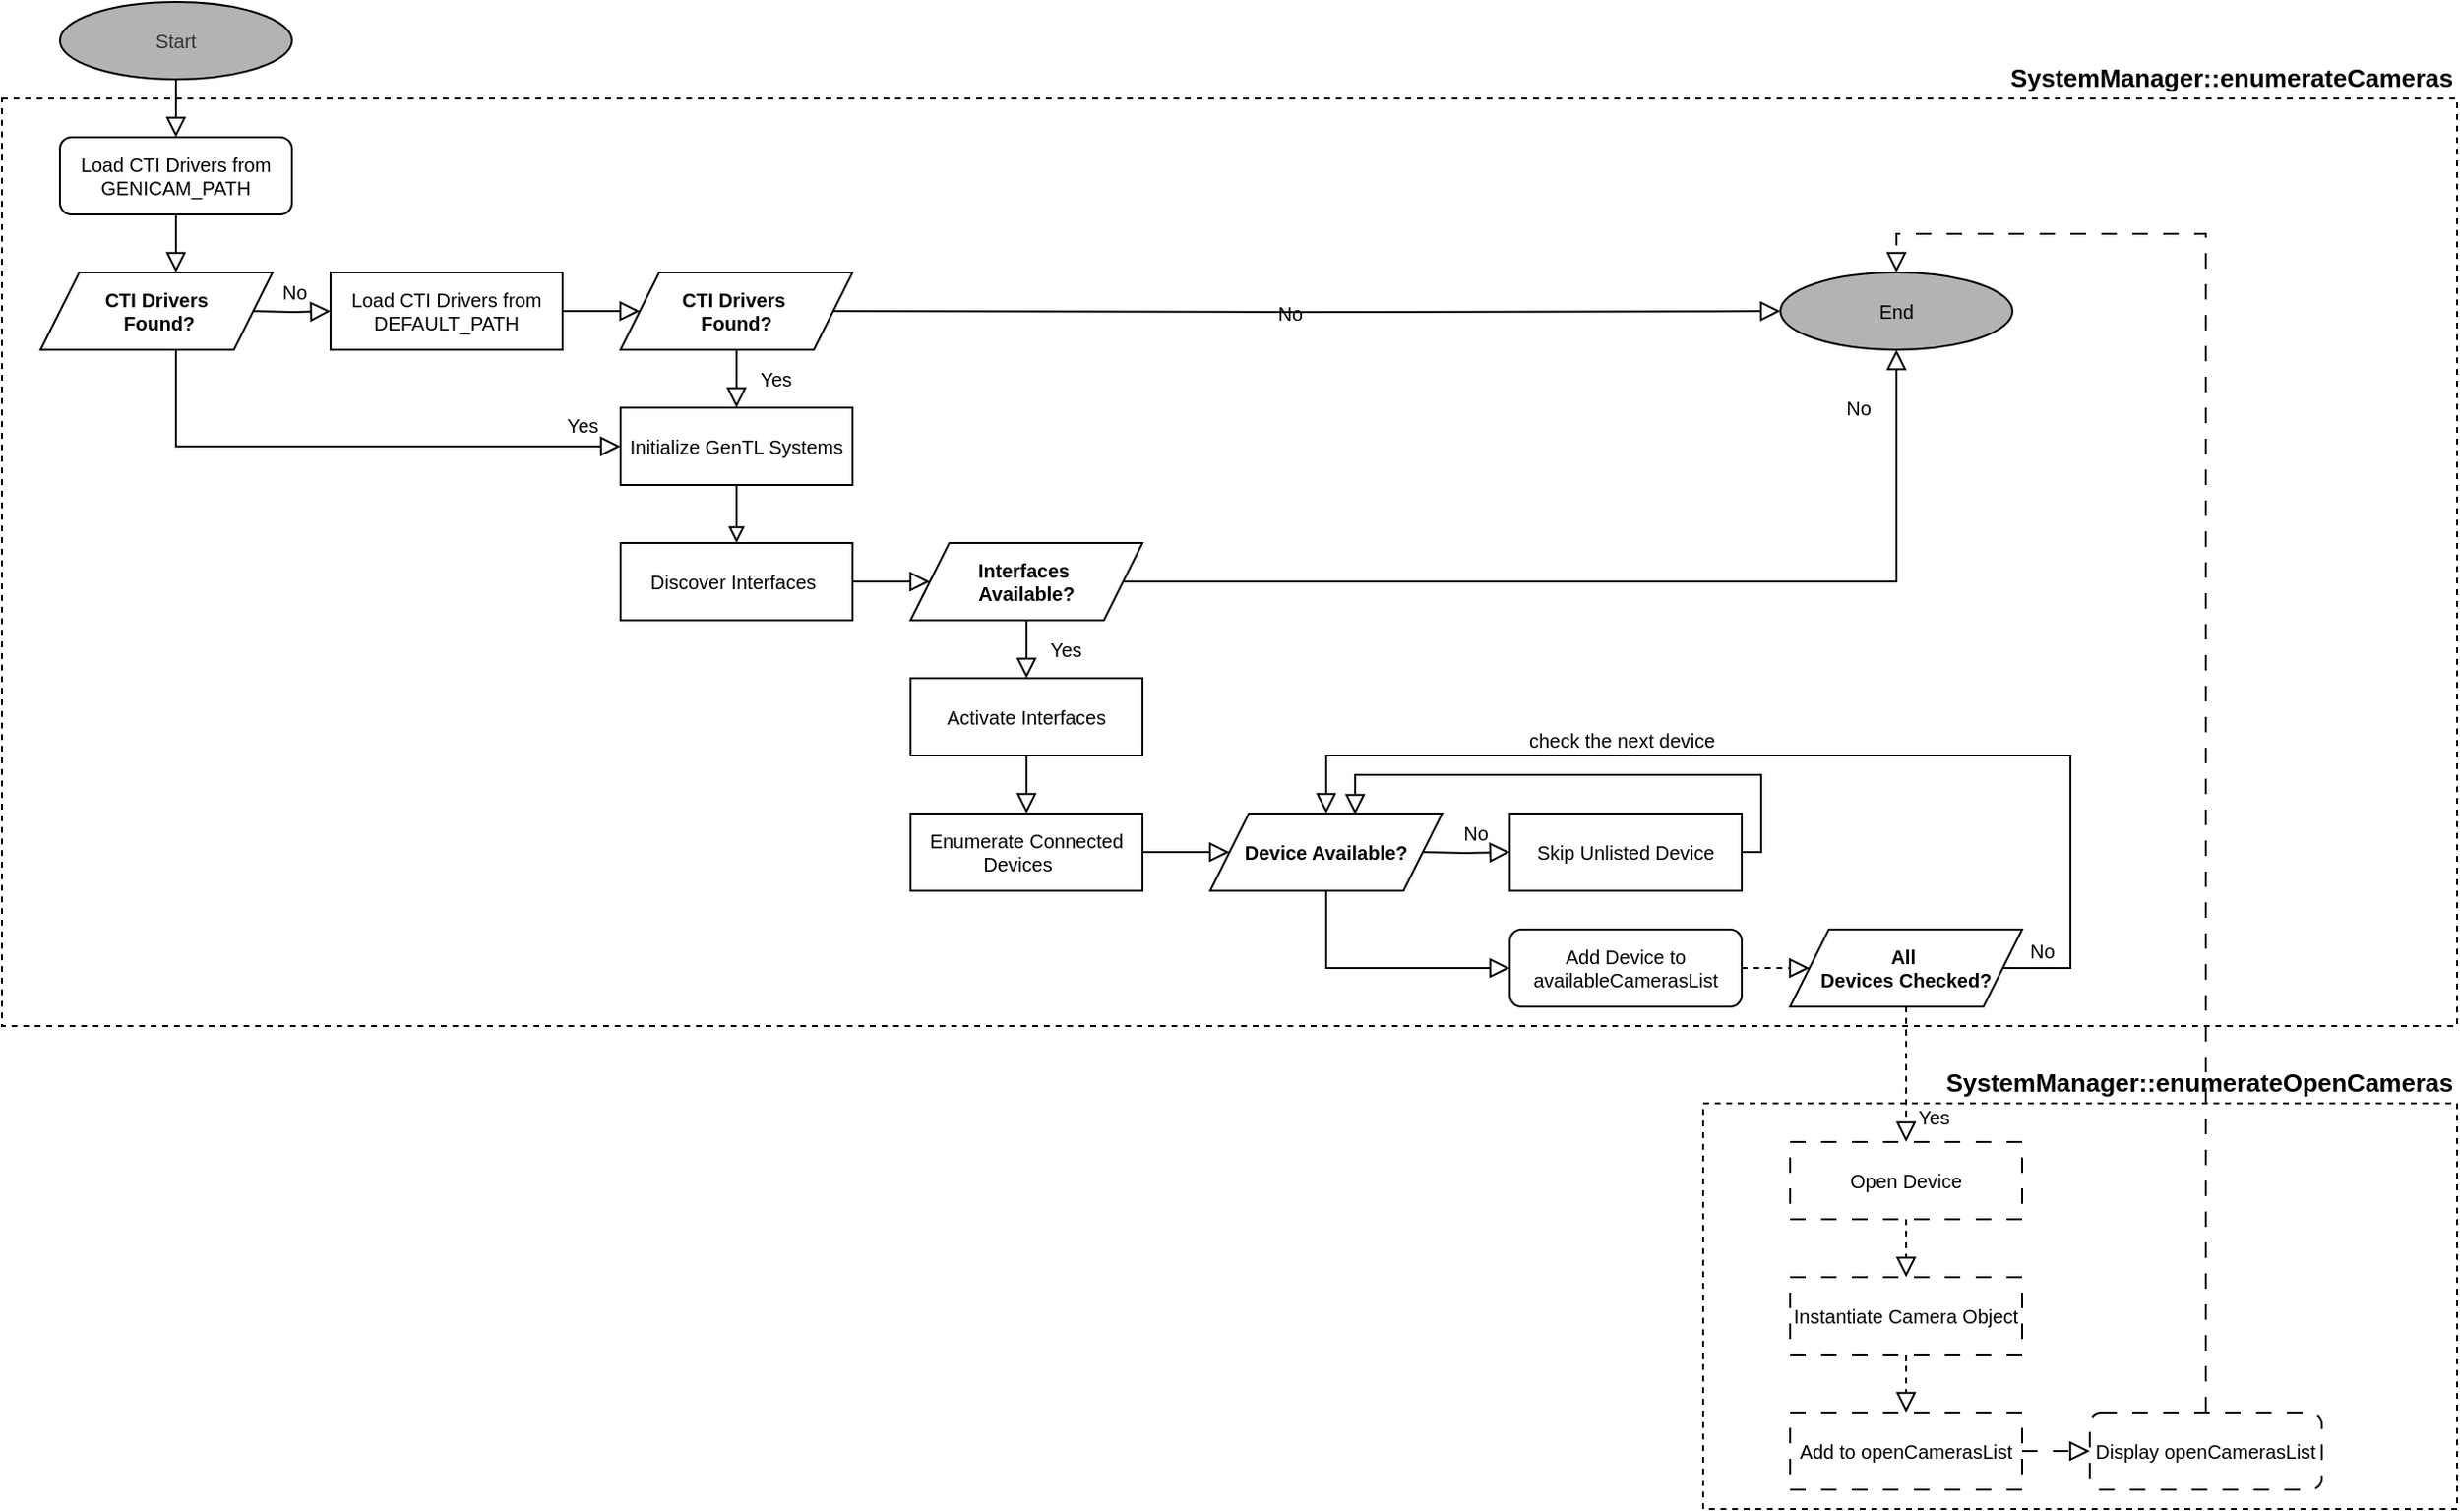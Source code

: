 <mxfile version="26.2.12" pages="3">
  <diagram id="C5RBs43oDa-KdzZeNtuy" name="enum">
    <mxGraphModel dx="1680" dy="1032" grid="1" gridSize="10" guides="1" tooltips="1" connect="1" arrows="1" fold="1" page="1" pageScale="1" pageWidth="827" pageHeight="1169" math="0" shadow="0">
      <root>
        <mxCell id="WIyWlLk6GJQsqaUBKTNV-0" />
        <mxCell id="WIyWlLk6GJQsqaUBKTNV-1" parent="WIyWlLk6GJQsqaUBKTNV-0" />
        <mxCell id="axEu8G4GEFhDie_bkXok-61" value="&lt;b&gt;&lt;font style=&quot;font-size: 13px;&quot;&gt;SystemManager::enumerateOpenCameras&lt;/font&gt;&lt;/b&gt;" style="rounded=0;whiteSpace=wrap;html=1;fillColor=none;dashed=1;labelPosition=center;verticalLabelPosition=top;align=right;verticalAlign=bottom;" vertex="1" parent="WIyWlLk6GJQsqaUBKTNV-1">
          <mxGeometry x="1010" y="580" width="390" height="210" as="geometry" />
        </mxCell>
        <mxCell id="axEu8G4GEFhDie_bkXok-60" value="&lt;b&gt;&lt;font style=&quot;font-size: 13px;&quot;&gt;SystemManager::enumerateCameras&lt;/font&gt;&lt;/b&gt;" style="rounded=0;whiteSpace=wrap;html=1;fillColor=none;dashed=1;align=right;labelPosition=center;verticalLabelPosition=top;verticalAlign=bottom;textDirection=ltr;" vertex="1" parent="WIyWlLk6GJQsqaUBKTNV-1">
          <mxGeometry x="130" y="60" width="1270" height="480" as="geometry" />
        </mxCell>
        <mxCell id="WIyWlLk6GJQsqaUBKTNV-2" value="" style="rounded=0;html=1;jettySize=auto;orthogonalLoop=1;fontSize=10;endArrow=block;endFill=0;endSize=8;strokeWidth=1;shadow=0;labelBackgroundColor=none;edgeStyle=orthogonalEdgeStyle;fontFamily=Helvetica;align=center;verticalAlign=middle;" parent="WIyWlLk6GJQsqaUBKTNV-1" source="WIyWlLk6GJQsqaUBKTNV-3" edge="1">
          <mxGeometry relative="1" as="geometry">
            <mxPoint x="220" y="150" as="targetPoint" />
          </mxGeometry>
        </mxCell>
        <mxCell id="WIyWlLk6GJQsqaUBKTNV-3" value="Load CTI Drivers from GENICAM_PATH" style="rounded=1;whiteSpace=wrap;html=1;fontSize=10;glass=0;strokeWidth=1;shadow=0;fontFamily=Helvetica;align=center;verticalAlign=middle;" parent="WIyWlLk6GJQsqaUBKTNV-1" vertex="1">
          <mxGeometry x="160" y="80" width="120" height="40" as="geometry" />
        </mxCell>
        <mxCell id="WIyWlLk6GJQsqaUBKTNV-4" value="" style="rounded=0;html=1;jettySize=auto;orthogonalLoop=1;fontSize=10;endArrow=block;endFill=0;endSize=8;strokeWidth=1;shadow=0;labelBackgroundColor=none;edgeStyle=orthogonalEdgeStyle;entryX=0;entryY=0.5;entryDx=0;entryDy=0;fontFamily=Helvetica;exitX=0.5;exitY=1;exitDx=0;exitDy=0;align=center;verticalAlign=middle;" parent="WIyWlLk6GJQsqaUBKTNV-1" source="axEu8G4GEFhDie_bkXok-24" target="vhEBLpPC3kUjtr3fbvUP-2" edge="1">
          <mxGeometry y="20" relative="1" as="geometry">
            <mxPoint as="offset" />
            <mxPoint x="210" y="250" as="targetPoint" />
            <Array as="points">
              <mxPoint x="220" y="190" />
              <mxPoint x="220" y="240" />
            </Array>
            <mxPoint x="210" y="210" as="sourcePoint" />
          </mxGeometry>
        </mxCell>
        <mxCell id="WIyWlLk6GJQsqaUBKTNV-5" value="No" style="edgeStyle=orthogonalEdgeStyle;rounded=0;html=1;jettySize=auto;orthogonalLoop=1;fontSize=10;endArrow=block;endFill=0;endSize=8;strokeWidth=1;shadow=0;labelBackgroundColor=none;fontFamily=Helvetica;align=center;verticalAlign=middle;" parent="WIyWlLk6GJQsqaUBKTNV-1" target="WIyWlLk6GJQsqaUBKTNV-7" edge="1">
          <mxGeometry y="10" relative="1" as="geometry">
            <mxPoint as="offset" />
            <mxPoint x="260" y="170" as="sourcePoint" />
          </mxGeometry>
        </mxCell>
        <mxCell id="vhEBLpPC3kUjtr3fbvUP-1" value="" style="edgeStyle=orthogonalEdgeStyle;rounded=0;orthogonalLoop=1;jettySize=auto;html=1;endArrow=block;endFill=0;fontFamily=Helvetica;endSize=8;startSize=8;align=center;verticalAlign=middle;fontSize=10;" parent="WIyWlLk6GJQsqaUBKTNV-1" source="WIyWlLk6GJQsqaUBKTNV-7" edge="1">
          <mxGeometry relative="1" as="geometry">
            <mxPoint x="460" y="170" as="targetPoint" />
          </mxGeometry>
        </mxCell>
        <mxCell id="WIyWlLk6GJQsqaUBKTNV-7" value="Load CTI Drivers from DEFAULT_PATH" style="rounded=0;whiteSpace=wrap;html=1;fontSize=10;glass=0;strokeWidth=1;shadow=0;fontFamily=Helvetica;align=center;verticalAlign=middle;" parent="WIyWlLk6GJQsqaUBKTNV-1" vertex="1">
          <mxGeometry x="300" y="150" width="120" height="40" as="geometry" />
        </mxCell>
        <mxCell id="vhEBLpPC3kUjtr3fbvUP-7" value="" style="edgeStyle=orthogonalEdgeStyle;rounded=0;orthogonalLoop=1;jettySize=auto;html=1;entryX=0.5;entryY=0;entryDx=0;entryDy=0;endArrow=block;endFill=0;fontFamily=Helvetica;align=center;verticalAlign=middle;fontSize=10;" parent="WIyWlLk6GJQsqaUBKTNV-1" source="vhEBLpPC3kUjtr3fbvUP-2" edge="1">
          <mxGeometry relative="1" as="geometry">
            <mxPoint x="510" y="290" as="targetPoint" />
          </mxGeometry>
        </mxCell>
        <mxCell id="vhEBLpPC3kUjtr3fbvUP-2" value="Initialize GenTL Systems" style="rounded=0;whiteSpace=wrap;html=1;fontSize=10;glass=0;strokeWidth=1;shadow=0;fontFamily=Helvetica;align=center;verticalAlign=middle;" parent="WIyWlLk6GJQsqaUBKTNV-1" vertex="1">
          <mxGeometry x="450" y="220" width="120" height="40" as="geometry" />
        </mxCell>
        <mxCell id="vhEBLpPC3kUjtr3fbvUP-3" value="Yes" style="rounded=0;html=1;jettySize=auto;orthogonalLoop=1;fontSize=10;endArrow=block;endFill=0;endSize=8;strokeWidth=1;shadow=0;labelBackgroundColor=none;edgeStyle=orthogonalEdgeStyle;entryX=0.5;entryY=0;entryDx=0;entryDy=0;exitX=0.5;exitY=1;exitDx=0;exitDy=0;fontFamily=Helvetica;align=center;verticalAlign=middle;" parent="WIyWlLk6GJQsqaUBKTNV-1" target="vhEBLpPC3kUjtr3fbvUP-2" edge="1">
          <mxGeometry x="-0.009" y="20" relative="1" as="geometry">
            <mxPoint as="offset" />
            <mxPoint x="510" y="190" as="sourcePoint" />
            <mxPoint x="430" y="240" as="targetPoint" />
          </mxGeometry>
        </mxCell>
        <mxCell id="vhEBLpPC3kUjtr3fbvUP-5" value="&lt;font&gt;Yes&lt;/font&gt;" style="text;html=1;align=center;verticalAlign=middle;resizable=0;points=[];autosize=1;strokeColor=none;fillColor=none;fontFamily=Helvetica;fontSize=10;" parent="WIyWlLk6GJQsqaUBKTNV-1" vertex="1">
          <mxGeometry x="410" y="214" width="40" height="30" as="geometry" />
        </mxCell>
        <mxCell id="vhEBLpPC3kUjtr3fbvUP-32" style="edgeStyle=orthogonalEdgeStyle;rounded=0;orthogonalLoop=1;jettySize=auto;html=1;endArrow=block;endFill=0;fontFamily=Helvetica;endSize=8;startSize=8;align=center;verticalAlign=middle;fontSize=10;" parent="WIyWlLk6GJQsqaUBKTNV-1" source="vhEBLpPC3kUjtr3fbvUP-10" target="vhEBLpPC3kUjtr3fbvUP-21" edge="1">
          <mxGeometry relative="1" as="geometry" />
        </mxCell>
        <mxCell id="vhEBLpPC3kUjtr3fbvUP-10" value="Activate Interfaces" style="rounded=0;whiteSpace=wrap;html=1;fontSize=10;glass=0;strokeWidth=1;shadow=0;fontFamily=Helvetica;align=center;verticalAlign=middle;" parent="WIyWlLk6GJQsqaUBKTNV-1" vertex="1">
          <mxGeometry x="600" y="360" width="120" height="40" as="geometry" />
        </mxCell>
        <mxCell id="vhEBLpPC3kUjtr3fbvUP-13" value="" style="edgeStyle=orthogonalEdgeStyle;rounded=0;orthogonalLoop=1;jettySize=auto;html=1;endArrow=block;endFill=0;fontFamily=Helvetica;endSize=8;startSize=8;align=center;verticalAlign=middle;fontSize=10;" parent="WIyWlLk6GJQsqaUBKTNV-1" source="vhEBLpPC3kUjtr3fbvUP-11" edge="1">
          <mxGeometry relative="1" as="geometry">
            <mxPoint x="610" y="310" as="targetPoint" />
          </mxGeometry>
        </mxCell>
        <mxCell id="vhEBLpPC3kUjtr3fbvUP-11" value="Discover Interfaces&lt;span style=&quot;white-space:pre&quot;&gt;&#x9;&lt;/span&gt;" style="rounded=0;whiteSpace=wrap;html=1;fontSize=10;glass=0;strokeWidth=1;shadow=0;fontFamily=Helvetica;align=center;verticalAlign=middle;" parent="WIyWlLk6GJQsqaUBKTNV-1" vertex="1">
          <mxGeometry x="450" y="290" width="120" height="40" as="geometry" />
        </mxCell>
        <mxCell id="vhEBLpPC3kUjtr3fbvUP-15" value="Yes" style="rounded=0;html=1;jettySize=auto;orthogonalLoop=1;fontSize=10;endArrow=block;endFill=0;endSize=8;strokeWidth=1;shadow=0;labelBackgroundColor=none;edgeStyle=orthogonalEdgeStyle;entryX=0.5;entryY=0;entryDx=0;entryDy=0;fontFamily=Helvetica;align=center;verticalAlign=middle;" parent="WIyWlLk6GJQsqaUBKTNV-1" target="vhEBLpPC3kUjtr3fbvUP-10" edge="1">
          <mxGeometry x="-0.009" y="20" relative="1" as="geometry">
            <mxPoint as="offset" />
            <mxPoint x="660" y="330" as="sourcePoint" />
            <mxPoint x="500" y="210" as="targetPoint" />
          </mxGeometry>
        </mxCell>
        <mxCell id="vhEBLpPC3kUjtr3fbvUP-18" value="No" style="edgeStyle=orthogonalEdgeStyle;rounded=0;html=1;jettySize=auto;orthogonalLoop=1;fontSize=10;endArrow=block;endFill=0;endSize=8;strokeWidth=1;shadow=0;labelBackgroundColor=none;exitX=1;exitY=0.5;exitDx=0;exitDy=0;entryX=0;entryY=0.5;entryDx=0;entryDy=0;fontFamily=Helvetica;align=center;verticalAlign=middle;" parent="WIyWlLk6GJQsqaUBKTNV-1" target="axEu8G4GEFhDie_bkXok-12" edge="1">
          <mxGeometry y="10" relative="1" as="geometry">
            <mxPoint as="offset" />
            <mxPoint x="560" y="170" as="sourcePoint" />
            <mxPoint x="600" y="170" as="targetPoint" />
          </mxGeometry>
        </mxCell>
        <mxCell id="vhEBLpPC3kUjtr3fbvUP-19" value="No" style="edgeStyle=orthogonalEdgeStyle;rounded=0;html=1;jettySize=auto;orthogonalLoop=1;fontSize=10;endArrow=block;endFill=0;endSize=8;strokeWidth=1;shadow=0;labelBackgroundColor=none;exitX=1;exitY=0.5;exitDx=0;exitDy=0;fontFamily=Helvetica;align=center;verticalAlign=middle;entryX=0.5;entryY=1;entryDx=0;entryDy=0;" parent="WIyWlLk6GJQsqaUBKTNV-1" target="axEu8G4GEFhDie_bkXok-12" edge="1" source="axEu8G4GEFhDie_bkXok-22">
          <mxGeometry x="0.886" y="20" relative="1" as="geometry">
            <mxPoint as="offset" />
            <mxPoint x="660" y="290" as="sourcePoint" />
            <mxPoint x="660" y="190" as="targetPoint" />
          </mxGeometry>
        </mxCell>
        <mxCell id="vhEBLpPC3kUjtr3fbvUP-29" value="" style="edgeStyle=orthogonalEdgeStyle;rounded=0;orthogonalLoop=1;jettySize=auto;html=1;endArrow=block;endFill=0;fontFamily=Helvetica;endSize=8;startSize=8;align=center;verticalAlign=middle;fontSize=10;" parent="WIyWlLk6GJQsqaUBKTNV-1" source="vhEBLpPC3kUjtr3fbvUP-21" edge="1">
          <mxGeometry relative="1" as="geometry">
            <mxPoint x="765" y="450" as="targetPoint" />
          </mxGeometry>
        </mxCell>
        <mxCell id="vhEBLpPC3kUjtr3fbvUP-21" value="Enumerate Connected Devices&lt;span style=&quot;white-space:pre&quot;&gt;&#x9;&lt;/span&gt;" style="rounded=0;whiteSpace=wrap;html=1;fontSize=10;glass=0;strokeWidth=1;shadow=0;fontFamily=Helvetica;align=center;verticalAlign=middle;" parent="WIyWlLk6GJQsqaUBKTNV-1" vertex="1">
          <mxGeometry x="600" y="430" width="120" height="40" as="geometry" />
        </mxCell>
        <mxCell id="vhEBLpPC3kUjtr3fbvUP-27" value="" style="edgeStyle=orthogonalEdgeStyle;rounded=0;orthogonalLoop=1;jettySize=auto;html=1;endArrow=block;endFill=0;fontFamily=Helvetica;endSize=8;startSize=8;align=center;verticalAlign=middle;fontSize=10;entryX=0;entryY=0.5;entryDx=0;entryDy=0;" parent="WIyWlLk6GJQsqaUBKTNV-1" edge="1" target="vhEBLpPC3kUjtr3fbvUP-28">
          <mxGeometry relative="1" as="geometry">
            <mxPoint x="920" y="450" as="targetPoint" />
            <mxPoint x="864.962" y="450.03" as="sourcePoint" />
          </mxGeometry>
        </mxCell>
        <mxCell id="axEu8G4GEFhDie_bkXok-1" value="No" style="edgeLabel;html=1;align=center;verticalAlign=middle;resizable=0;points=[];fontSize=10;fontFamily=Helvetica;" vertex="1" connectable="0" parent="vhEBLpPC3kUjtr3fbvUP-27">
          <mxGeometry x="0.206" relative="1" as="geometry">
            <mxPoint y="-10" as="offset" />
          </mxGeometry>
        </mxCell>
        <mxCell id="vhEBLpPC3kUjtr3fbvUP-23" value="" style="rounded=0;html=1;jettySize=auto;orthogonalLoop=1;fontSize=10;endArrow=block;endFill=0;endSize=8;strokeWidth=1;shadow=0;labelBackgroundColor=none;edgeStyle=orthogonalEdgeStyle;exitX=0.5;exitY=1;exitDx=0;exitDy=0;fontFamily=Helvetica;align=center;verticalAlign=middle;entryX=0;entryY=0.5;entryDx=0;entryDy=0;" parent="WIyWlLk6GJQsqaUBKTNV-1" source="axEu8G4GEFhDie_bkXok-19" edge="1" target="vhEBLpPC3kUjtr3fbvUP-25">
          <mxGeometry x="-0.009" y="20" relative="1" as="geometry">
            <mxPoint as="offset" />
            <mxPoint x="815" y="490" as="sourcePoint" />
            <mxPoint x="965" y="520" as="targetPoint" />
          </mxGeometry>
        </mxCell>
        <mxCell id="axEu8G4GEFhDie_bkXok-26" style="edgeStyle=none;curved=1;rounded=0;orthogonalLoop=1;jettySize=auto;html=1;entryX=0.5;entryY=0;entryDx=0;entryDy=0;fontSize=10;startSize=8;endSize=8;endArrow=block;endFill=0;dashed=1;align=center;verticalAlign=middle;" edge="1" parent="WIyWlLk6GJQsqaUBKTNV-1" source="axEu8G4GEFhDie_bkXok-49" target="axEu8G4GEFhDie_bkXok-0">
          <mxGeometry relative="1" as="geometry" />
        </mxCell>
        <mxCell id="vhEBLpPC3kUjtr3fbvUP-25" value="Add Device to availableCamerasList" style="rounded=1;whiteSpace=wrap;html=1;fontSize=10;glass=0;strokeWidth=1;shadow=0;fontFamily=Helvetica;align=center;verticalAlign=middle;" parent="WIyWlLk6GJQsqaUBKTNV-1" vertex="1">
          <mxGeometry x="910" y="490" width="120" height="40" as="geometry" />
        </mxCell>
        <mxCell id="axEu8G4GEFhDie_bkXok-48" style="edgeStyle=orthogonalEdgeStyle;rounded=0;orthogonalLoop=1;jettySize=auto;html=1;entryX=0.621;entryY=0.013;entryDx=0;entryDy=0;fontSize=12;startSize=8;endSize=8;exitX=1;exitY=0.5;exitDx=0;exitDy=0;entryPerimeter=0;endArrow=block;endFill=0;" edge="1" parent="WIyWlLk6GJQsqaUBKTNV-1" source="vhEBLpPC3kUjtr3fbvUP-28" target="axEu8G4GEFhDie_bkXok-19">
          <mxGeometry relative="1" as="geometry">
            <Array as="points">
              <mxPoint x="1040" y="450" />
              <mxPoint x="1040" y="410" />
              <mxPoint x="830" y="410" />
              <mxPoint x="830" y="431" />
            </Array>
          </mxGeometry>
        </mxCell>
        <mxCell id="vhEBLpPC3kUjtr3fbvUP-28" value="Skip Unlisted Device" style="rounded=0;whiteSpace=wrap;html=1;fontSize=10;glass=0;strokeWidth=1;shadow=0;fontFamily=Helvetica;align=center;verticalAlign=middle;" parent="WIyWlLk6GJQsqaUBKTNV-1" vertex="1">
          <mxGeometry x="910" y="430" width="120" height="40" as="geometry" />
        </mxCell>
        <mxCell id="axEu8G4GEFhDie_bkXok-0" value="Open Device" style="rounded=0;whiteSpace=wrap;html=1;fontSize=10;glass=0;strokeWidth=1;shadow=0;fontFamily=Helvetica;dashed=1;dashPattern=8 8;align=center;verticalAlign=middle;" vertex="1" parent="WIyWlLk6GJQsqaUBKTNV-1">
          <mxGeometry x="1055" y="600" width="120" height="40" as="geometry" />
        </mxCell>
        <mxCell id="axEu8G4GEFhDie_bkXok-11" value="" style="edgeStyle=none;curved=1;rounded=0;orthogonalLoop=1;jettySize=auto;html=1;fontSize=10;startSize=8;endSize=8;entryX=0.5;entryY=0;entryDx=0;entryDy=0;endArrow=block;endFill=0;align=center;verticalAlign=middle;" edge="1" parent="WIyWlLk6GJQsqaUBKTNV-1" source="axEu8G4GEFhDie_bkXok-10" target="WIyWlLk6GJQsqaUBKTNV-3">
          <mxGeometry relative="1" as="geometry" />
        </mxCell>
        <mxCell id="axEu8G4GEFhDie_bkXok-10" value="Start" style="ellipse;whiteSpace=wrap;html=1;fillColor=#B3B3B3;fontColor=#333333;strokeColor=default;align=center;verticalAlign=middle;fontSize=10;" vertex="1" parent="WIyWlLk6GJQsqaUBKTNV-1">
          <mxGeometry x="160" y="10" width="120" height="40" as="geometry" />
        </mxCell>
        <mxCell id="axEu8G4GEFhDie_bkXok-12" value="End" style="ellipse;whiteSpace=wrap;html=1;fillColor=#B3B3B3;align=center;verticalAlign=middle;fontSize=10;" vertex="1" parent="WIyWlLk6GJQsqaUBKTNV-1">
          <mxGeometry x="1050" y="150" width="120" height="40" as="geometry" />
        </mxCell>
        <mxCell id="axEu8G4GEFhDie_bkXok-19" value="&lt;font&gt;Device Available?&lt;/font&gt;" style="shape=parallelogram;perimeter=parallelogramPerimeter;whiteSpace=wrap;html=1;fixedSize=1;align=center;verticalAlign=middle;fontSize=10;fontStyle=1" vertex="1" parent="WIyWlLk6GJQsqaUBKTNV-1">
          <mxGeometry x="755" y="430" width="120" height="40" as="geometry" />
        </mxCell>
        <mxCell id="axEu8G4GEFhDie_bkXok-22" value="Interfaces&amp;nbsp;&lt;div&gt;Available?&lt;/div&gt;" style="shape=parallelogram;perimeter=parallelogramPerimeter;whiteSpace=wrap;html=1;fixedSize=1;align=center;verticalAlign=middle;fontSize=10;fontStyle=1" vertex="1" parent="WIyWlLk6GJQsqaUBKTNV-1">
          <mxGeometry x="600" y="290" width="120" height="40" as="geometry" />
        </mxCell>
        <mxCell id="axEu8G4GEFhDie_bkXok-23" value="CTI Drivers&amp;nbsp;&lt;div&gt;Found?&lt;/div&gt;" style="shape=parallelogram;perimeter=parallelogramPerimeter;whiteSpace=wrap;html=1;fixedSize=1;align=center;verticalAlign=middle;fontSize=10;fontStyle=1" vertex="1" parent="WIyWlLk6GJQsqaUBKTNV-1">
          <mxGeometry x="450" y="150" width="120" height="40" as="geometry" />
        </mxCell>
        <mxCell id="axEu8G4GEFhDie_bkXok-24" value="CTI Drivers&lt;div&gt;&amp;nbsp;Found?&lt;/div&gt;" style="shape=parallelogram;perimeter=parallelogramPerimeter;whiteSpace=wrap;html=1;fixedSize=1;align=center;verticalAlign=middle;fontSize=10;fontStyle=1" vertex="1" parent="WIyWlLk6GJQsqaUBKTNV-1">
          <mxGeometry x="150" y="150" width="120" height="40" as="geometry" />
        </mxCell>
        <mxCell id="axEu8G4GEFhDie_bkXok-29" style="edgeStyle=none;curved=1;rounded=0;orthogonalLoop=1;jettySize=auto;html=1;entryX=0.5;entryY=0;entryDx=0;entryDy=0;fontSize=10;startSize=8;endSize=8;endArrow=block;endFill=0;dashed=1;align=center;verticalAlign=middle;" edge="1" parent="WIyWlLk6GJQsqaUBKTNV-1" target="axEu8G4GEFhDie_bkXok-30">
          <mxGeometry relative="1" as="geometry">
            <mxPoint x="1115" y="640" as="sourcePoint" />
          </mxGeometry>
        </mxCell>
        <mxCell id="axEu8G4GEFhDie_bkXok-30" value="Instantiate Camera Object" style="rounded=0;whiteSpace=wrap;html=1;fontSize=10;glass=0;strokeWidth=1;shadow=0;fontFamily=Helvetica;dashed=1;dashPattern=8 8;align=center;verticalAlign=middle;" vertex="1" parent="WIyWlLk6GJQsqaUBKTNV-1">
          <mxGeometry x="1055" y="670" width="120" height="40" as="geometry" />
        </mxCell>
        <mxCell id="axEu8G4GEFhDie_bkXok-31" style="edgeStyle=none;curved=1;rounded=0;orthogonalLoop=1;jettySize=auto;html=1;entryX=0.5;entryY=0;entryDx=0;entryDy=0;fontSize=10;startSize=8;endSize=8;endArrow=block;endFill=0;dashed=1;align=center;verticalAlign=middle;" edge="1" parent="WIyWlLk6GJQsqaUBKTNV-1" target="axEu8G4GEFhDie_bkXok-32">
          <mxGeometry relative="1" as="geometry">
            <mxPoint x="1115" y="710" as="sourcePoint" />
          </mxGeometry>
        </mxCell>
        <mxCell id="axEu8G4GEFhDie_bkXok-38" style="edgeStyle=none;curved=1;rounded=0;orthogonalLoop=1;jettySize=auto;html=1;fontSize=10;startSize=8;endSize=8;dashed=1;dashPattern=8 8;endArrow=block;endFill=0;" edge="1" parent="WIyWlLk6GJQsqaUBKTNV-1" source="axEu8G4GEFhDie_bkXok-32" target="axEu8G4GEFhDie_bkXok-37">
          <mxGeometry relative="1" as="geometry" />
        </mxCell>
        <mxCell id="axEu8G4GEFhDie_bkXok-32" value="Add to openCamerasList" style="rounded=0;whiteSpace=wrap;html=1;fontSize=10;glass=0;strokeWidth=1;shadow=0;fontFamily=Helvetica;dashed=1;dashPattern=8 8;align=center;verticalAlign=middle;" vertex="1" parent="WIyWlLk6GJQsqaUBKTNV-1">
          <mxGeometry x="1055" y="740" width="120" height="40" as="geometry" />
        </mxCell>
        <mxCell id="axEu8G4GEFhDie_bkXok-39" style="edgeStyle=orthogonalEdgeStyle;rounded=0;orthogonalLoop=1;jettySize=auto;html=1;entryX=0.5;entryY=0;entryDx=0;entryDy=0;fontSize=10;startSize=8;endSize=8;dashed=1;dashPattern=8 8;exitX=0.5;exitY=0;exitDx=0;exitDy=0;endArrow=block;endFill=0;" edge="1" parent="WIyWlLk6GJQsqaUBKTNV-1" source="axEu8G4GEFhDie_bkXok-37" target="axEu8G4GEFhDie_bkXok-12">
          <mxGeometry relative="1" as="geometry">
            <mxPoint x="1070.0" y="735" as="targetPoint" />
            <Array as="points">
              <mxPoint x="1270" y="130" />
              <mxPoint x="1110" y="130" />
            </Array>
          </mxGeometry>
        </mxCell>
        <mxCell id="axEu8G4GEFhDie_bkXok-37" value="Display openCamerasList" style="rounded=1;whiteSpace=wrap;html=1;fontSize=10;glass=0;strokeWidth=1;shadow=0;fontFamily=Helvetica;align=center;verticalAlign=middle;dashed=1;dashPattern=8 8;" vertex="1" parent="WIyWlLk6GJQsqaUBKTNV-1">
          <mxGeometry x="1210" y="740" width="120" height="40" as="geometry" />
        </mxCell>
        <mxCell id="axEu8G4GEFhDie_bkXok-46" value="check the next device" style="text;whiteSpace=wrap;html=1;fontFamily=Helvetica;fontSize=10;" vertex="1" parent="WIyWlLk6GJQsqaUBKTNV-1">
          <mxGeometry x="917.5" y="380" width="105" height="20" as="geometry" />
        </mxCell>
        <mxCell id="axEu8G4GEFhDie_bkXok-50" value="" style="edgeStyle=none;curved=1;rounded=0;orthogonalLoop=1;jettySize=auto;html=1;entryX=0;entryY=0.5;entryDx=0;entryDy=0;fontSize=10;startSize=8;endSize=8;endArrow=block;endFill=0;dashed=1;align=center;verticalAlign=middle;" edge="1" parent="WIyWlLk6GJQsqaUBKTNV-1" source="vhEBLpPC3kUjtr3fbvUP-25" target="axEu8G4GEFhDie_bkXok-49">
          <mxGeometry relative="1" as="geometry">
            <mxPoint x="965" y="560" as="sourcePoint" />
            <mxPoint x="965" y="645" as="targetPoint" />
          </mxGeometry>
        </mxCell>
        <mxCell id="axEu8G4GEFhDie_bkXok-54" style="edgeStyle=orthogonalEdgeStyle;rounded=0;orthogonalLoop=1;jettySize=auto;html=1;fontSize=12;startSize=8;endSize=8;exitX=1;exitY=0.5;exitDx=0;exitDy=0;endArrow=block;endFill=0;" edge="1" parent="WIyWlLk6GJQsqaUBKTNV-1" source="axEu8G4GEFhDie_bkXok-49" target="axEu8G4GEFhDie_bkXok-19">
          <mxGeometry relative="1" as="geometry">
            <mxPoint x="810" y="400" as="targetPoint" />
            <Array as="points">
              <mxPoint x="1200" y="510" />
              <mxPoint x="1200" y="400" />
              <mxPoint x="815" y="400" />
            </Array>
          </mxGeometry>
        </mxCell>
        <mxCell id="axEu8G4GEFhDie_bkXok-49" value="&lt;div&gt;All&amp;nbsp;&lt;/div&gt;&lt;div&gt;Devices Checked?&lt;/div&gt;" style="shape=parallelogram;perimeter=parallelogramPerimeter;whiteSpace=wrap;html=1;fixedSize=1;align=center;verticalAlign=middle;fontSize=10;fontStyle=1" vertex="1" parent="WIyWlLk6GJQsqaUBKTNV-1">
          <mxGeometry x="1055" y="490" width="120" height="40" as="geometry" />
        </mxCell>
        <mxCell id="axEu8G4GEFhDie_bkXok-51" value="&lt;span style=&quot;font-size: 10px;&quot;&gt;Yes&lt;/span&gt;" style="text;html=1;align=center;verticalAlign=middle;resizable=0;points=[];autosize=1;strokeColor=none;fillColor=none;fontSize=16;" vertex="1" parent="WIyWlLk6GJQsqaUBKTNV-1">
          <mxGeometry x="1109" y="570" width="40" height="30" as="geometry" />
        </mxCell>
        <mxCell id="axEu8G4GEFhDie_bkXok-56" value="No" style="edgeLabel;html=1;align=center;verticalAlign=middle;resizable=0;points=[];fontSize=10;fontFamily=Helvetica;" vertex="1" connectable="0" parent="WIyWlLk6GJQsqaUBKTNV-1">
          <mxGeometry x="1184.995" y="501.002" as="geometry" />
        </mxCell>
      </root>
    </mxGraphModel>
  </diagram>
  <diagram id="EXqpWNbiDpRJT4fsSZz9" name="ptp">
    <mxGraphModel dx="1428" dy="877" grid="0" gridSize="10" guides="1" tooltips="1" connect="1" arrows="1" fold="1" page="0" pageScale="1" pageWidth="850" pageHeight="1100" math="0" shadow="0">
      <root>
        <mxCell id="0" />
        <mxCell id="1" parent="0" />
        <mxCell id="bv26DCfJTggJkswew7jJ-1" value="2. Clock Role Negotiation" style="rounded=0;whiteSpace=wrap;html=1;dashed=1;fillColor=none;verticalAlign=bottom;labelPosition=center;verticalLabelPosition=top;align=right;" vertex="1" parent="1">
          <mxGeometry x="1126" y="197" width="469" height="252" as="geometry" />
        </mxCell>
        <mxCell id="bv26DCfJTggJkswew7jJ-2" value="2. Offset Stabilization" style="rounded=0;whiteSpace=wrap;html=1;dashed=1;fillColor=none;verticalAlign=bottom;labelPosition=center;verticalLabelPosition=top;align=right;" vertex="1" parent="1">
          <mxGeometry x="610" y="62" width="492" height="389" as="geometry" />
        </mxCell>
        <mxCell id="eBXfCSAGQBaB-G7FnNcw-60" value="1. Enable PTP" style="rounded=0;whiteSpace=wrap;html=1;dashed=1;fillColor=none;verticalAlign=bottom;labelPosition=center;verticalLabelPosition=top;align=right;" vertex="1" parent="1">
          <mxGeometry x="146" y="60" width="308" height="128" as="geometry" />
        </mxCell>
        <mxCell id="eBXfCSAGQBaB-G7FnNcw-3" value="" style="rounded=0;html=1;jettySize=auto;orthogonalLoop=1;fontSize=10;endArrow=block;endFill=0;endSize=8;strokeWidth=1;shadow=0;labelBackgroundColor=none;edgeStyle=orthogonalEdgeStyle;fontFamily=Helvetica;exitX=0.5;exitY=1;exitDx=0;exitDy=0;align=center;verticalAlign=middle;entryX=0;entryY=0.5;entryDx=0;entryDy=0;" edge="1" parent="1" source="eBXfCSAGQBaB-G7FnNcw-34" target="eBXfCSAGQBaB-G7FnNcw-55">
          <mxGeometry y="20" relative="1" as="geometry">
            <mxPoint as="offset" />
            <mxPoint x="311" y="163" as="targetPoint" />
            <Array as="points">
              <mxPoint x="220" y="161" />
            </Array>
            <mxPoint x="210" y="210" as="sourcePoint" />
          </mxGeometry>
        </mxCell>
        <mxCell id="eBXfCSAGQBaB-G7FnNcw-28" value="" style="edgeStyle=none;curved=1;rounded=0;orthogonalLoop=1;jettySize=auto;html=1;fontSize=10;startSize=8;endSize=8;entryX=0.5;entryY=0;entryDx=0;entryDy=0;endArrow=block;endFill=0;align=center;verticalAlign=middle;" edge="1" parent="1" source="eBXfCSAGQBaB-G7FnNcw-29" target="eBXfCSAGQBaB-G7FnNcw-34">
          <mxGeometry relative="1" as="geometry">
            <mxPoint x="298" y="70" as="targetPoint" />
          </mxGeometry>
        </mxCell>
        <mxCell id="eBXfCSAGQBaB-G7FnNcw-29" value="Start" style="ellipse;whiteSpace=wrap;html=1;fillColor=#B3B3B3;fontColor=#333333;strokeColor=default;align=center;verticalAlign=middle;fontSize=10;" vertex="1" parent="1">
          <mxGeometry x="160" y="10" width="120" height="40" as="geometry" />
        </mxCell>
        <mxCell id="eBXfCSAGQBaB-G7FnNcw-34" value="Deprecated FW?" style="shape=parallelogram;perimeter=parallelogramPerimeter;whiteSpace=wrap;html=1;fixedSize=1;align=center;verticalAlign=middle;fontSize=10;fontStyle=1" vertex="1" parent="1">
          <mxGeometry x="160" y="86" width="120" height="40" as="geometry" />
        </mxCell>
        <mxCell id="eBXfCSAGQBaB-G7FnNcw-58" style="edgeStyle=none;curved=1;rounded=0;orthogonalLoop=1;jettySize=auto;html=1;entryX=0;entryY=0.5;entryDx=0;entryDy=0;fontSize=12;startSize=8;endSize=8;endArrow=block;endFill=0;" edge="1" parent="1" source="eBXfCSAGQBaB-G7FnNcw-50">
          <mxGeometry relative="1" as="geometry">
            <mxPoint x="476" y="107.0" as="targetPoint" />
          </mxGeometry>
        </mxCell>
        <mxCell id="eBXfCSAGQBaB-G7FnNcw-50" value="Enable/ Disable&amp;nbsp; &amp;nbsp;&lt;b&gt;PtpEnable&lt;/b&gt;&amp;nbsp;Node" style="rounded=0;whiteSpace=wrap;html=1;fontSize=10;glass=0;strokeWidth=1;shadow=0;fontFamily=Helvetica;align=center;verticalAlign=middle;" vertex="1" parent="1">
          <mxGeometry x="322" y="87" width="120" height="40" as="geometry" />
        </mxCell>
        <mxCell id="eBXfCSAGQBaB-G7FnNcw-53" value="No" style="edgeStyle=orthogonalEdgeStyle;rounded=0;html=1;jettySize=auto;orthogonalLoop=1;fontSize=10;endArrow=block;endFill=0;endSize=8;strokeWidth=1;shadow=0;labelBackgroundColor=none;fontFamily=Helvetica;align=center;verticalAlign=middle;" edge="1" parent="1">
          <mxGeometry x="0.153" y="8" relative="1" as="geometry">
            <mxPoint as="offset" />
            <mxPoint x="269" y="107" as="sourcePoint" />
            <mxPoint x="309" y="107" as="targetPoint" />
            <Array as="points">
              <mxPoint x="288" y="107" />
              <mxPoint x="288" y="107" />
            </Array>
          </mxGeometry>
        </mxCell>
        <mxCell id="bv26DCfJTggJkswew7jJ-7" style="edgeStyle=none;curved=1;rounded=0;orthogonalLoop=1;jettySize=auto;html=1;entryX=0;entryY=0.5;entryDx=0;entryDy=0;fontSize=12;startSize=8;endSize=8;endArrow=block;endFill=0;" edge="1" parent="1" source="eBXfCSAGQBaB-G7FnNcw-55" target="bv26DCfJTggJkswew7jJ-6">
          <mxGeometry relative="1" as="geometry" />
        </mxCell>
        <mxCell id="eBXfCSAGQBaB-G7FnNcw-55" value="Enable/ Disable&amp;nbsp; &amp;nbsp;&lt;b&gt;GevIEEE1588&lt;/b&gt;&amp;nbsp;Node" style="rounded=0;whiteSpace=wrap;html=1;fontSize=10;glass=0;strokeWidth=1;shadow=0;fontFamily=Helvetica;align=center;verticalAlign=middle;" vertex="1" parent="1">
          <mxGeometry x="322" y="141" width="120" height="40" as="geometry" />
        </mxCell>
        <mxCell id="eBXfCSAGQBaB-G7FnNcw-57" value="&lt;span style=&quot;color: rgb(0, 0, 0); font-family: Helvetica; font-size: 10px; font-style: normal; font-variant-ligatures: normal; font-variant-caps: normal; font-weight: 400; letter-spacing: normal; orphans: 2; text-align: center; text-indent: 0px; text-transform: none; widows: 2; word-spacing: 0px; -webkit-text-stroke-width: 0px; white-space: nowrap; text-decoration-thickness: initial; text-decoration-style: initial; text-decoration-color: initial; float: none; background-color: rgb(255, 255, 255); display: inline !important;&quot;&gt;Yes&lt;/span&gt;" style="text;whiteSpace=wrap;html=1;" vertex="1" parent="1">
          <mxGeometry x="284.996" y="137.003" width="41" height="36" as="geometry" />
        </mxCell>
        <mxCell id="bv26DCfJTggJkswew7jJ-37" style="edgeStyle=none;curved=1;rounded=0;orthogonalLoop=1;jettySize=auto;html=1;fontSize=12;startSize=8;endSize=8;endArrow=block;endFill=0;" edge="1" parent="1" source="bv26DCfJTggJkswew7jJ-3" target="bv26DCfJTggJkswew7jJ-15">
          <mxGeometry relative="1" as="geometry" />
        </mxCell>
        <mxCell id="bv26DCfJTggJkswew7jJ-3" value="Network Configuration" style="rounded=0;whiteSpace=wrap;html=1;fontSize=10;glass=0;strokeWidth=1;shadow=0;fontFamily=Helvetica;align=center;verticalAlign=middle;" vertex="1" parent="1">
          <mxGeometry x="483" y="86" width="120" height="40" as="geometry" />
        </mxCell>
        <mxCell id="bv26DCfJTggJkswew7jJ-6" value="End" style="ellipse;whiteSpace=wrap;html=1;fillColor=#B3B3B3;fontColor=#333333;strokeColor=default;align=center;verticalAlign=middle;fontSize=10;" vertex="1" parent="1">
          <mxGeometry x="488" y="141" width="120" height="40" as="geometry" />
        </mxCell>
        <mxCell id="5gbituFaBea4jkaz3WXh-14" style="edgeStyle=none;curved=1;rounded=0;orthogonalLoop=1;jettySize=auto;html=1;fontSize=12;startSize=8;endSize=8;endArrow=block;endFill=0;" edge="1" parent="1" source="bv26DCfJTggJkswew7jJ-11" target="bv26DCfJTggJkswew7jJ-17">
          <mxGeometry relative="1" as="geometry" />
        </mxCell>
        <mxCell id="5gbituFaBea4jkaz3WXh-16" style="edgeStyle=none;curved=1;rounded=0;orthogonalLoop=1;jettySize=auto;html=1;fontSize=12;startSize=8;endSize=8;endArrow=block;endFill=0;" edge="1" parent="1" source="bv26DCfJTggJkswew7jJ-11" target="5gbituFaBea4jkaz3WXh-13">
          <mxGeometry relative="1" as="geometry" />
        </mxCell>
        <mxCell id="bv26DCfJTggJkswew7jJ-11" value="Timeout?" style="shape=parallelogram;perimeter=parallelogramPerimeter;whiteSpace=wrap;html=1;fixedSize=1;align=center;verticalAlign=middle;fontSize=10;fontStyle=1" vertex="1" parent="1">
          <mxGeometry x="785" y="217" width="120" height="40" as="geometry" />
        </mxCell>
        <mxCell id="bv26DCfJTggJkswew7jJ-36" style="edgeStyle=none;curved=1;rounded=0;orthogonalLoop=1;jettySize=auto;html=1;fontSize=12;startSize=8;endSize=8;endArrow=block;endFill=0;" edge="1" parent="1" source="bv26DCfJTggJkswew7jJ-14">
          <mxGeometry relative="1" as="geometry">
            <mxPoint x="797.205" y="236.649" as="targetPoint" />
          </mxGeometry>
        </mxCell>
        <mxCell id="bv26DCfJTggJkswew7jJ-14" value="Check Cameras status&lt;span style=&quot;color: rgba(0, 0, 0, 0); font-family: monospace; font-size: 0px; text-align: start; text-wrap-mode: nowrap;&quot;&gt;%3CmxGraphModel%3E%3Croot%3E%3CmxCell%20id%3D%220%22%2F%3E%3CmxCell%20id%3D%221%22%20parent%3D%220%22%2F%3E%3CmxCell%20id%3D%222%22%20value%3D%22Network%20Configuration%22%20style%3D%22rounded%3D0%3BwhiteSpace%3Dwrap%3Bhtml%3D1%3BfontSize%3D10%3Bglass%3D0%3BstrokeWidth%3D1%3Bshadow%3D0%3BfontFamily%3DHelvetica%3Balign%3Dcenter%3BverticalAlign%3Dmiddle%3B%22%20vertex%3D%221%22%20parent%3D%221%22%3E%3CmxGeometry%20x%3D%22643%22%20y%3D%2287%22%20width%3D%22120%22%20height%3D%2240%22%20as%3D%22geometry%22%2F%3E%3C%2FmxCell%3E%3C%2Froot%3E%3C%2FmxGraphModel%3E&lt;/span&gt;" style="rounded=0;whiteSpace=wrap;html=1;fontSize=10;glass=0;strokeWidth=1;shadow=0;fontFamily=Helvetica;align=center;verticalAlign=middle;" vertex="1" parent="1">
          <mxGeometry x="645.03" y="217" width="120" height="40" as="geometry" />
        </mxCell>
        <mxCell id="bv26DCfJTggJkswew7jJ-34" style="edgeStyle=none;curved=1;rounded=0;orthogonalLoop=1;jettySize=auto;html=1;entryX=0.5;entryY=0;entryDx=0;entryDy=0;fontSize=12;startSize=8;endSize=8;endArrow=block;endFill=0;" edge="1" parent="1" source="bv26DCfJTggJkswew7jJ-15" target="bv26DCfJTggJkswew7jJ-16">
          <mxGeometry relative="1" as="geometry" />
        </mxCell>
        <mxCell id="bv26DCfJTggJkswew7jJ-15" value="Initialize status variables&lt;div&gt;and start Timer&lt;/div&gt;" style="rounded=0;whiteSpace=wrap;html=1;fontSize=10;glass=0;strokeWidth=1;shadow=0;fontFamily=Helvetica;align=center;verticalAlign=middle;" vertex="1" parent="1">
          <mxGeometry x="645.03" y="86" width="120" height="40" as="geometry" />
        </mxCell>
        <mxCell id="bv26DCfJTggJkswew7jJ-33" style="edgeStyle=none;curved=1;rounded=0;orthogonalLoop=1;jettySize=auto;html=1;entryX=0.5;entryY=0;entryDx=0;entryDy=0;fontSize=12;startSize=8;endSize=8;endArrow=block;endFill=0;" edge="1" parent="1" source="bv26DCfJTggJkswew7jJ-16" target="bv26DCfJTggJkswew7jJ-14">
          <mxGeometry relative="1" as="geometry" />
        </mxCell>
        <mxCell id="bv26DCfJTggJkswew7jJ-16" value="Reset Counters" style="rounded=0;whiteSpace=wrap;html=1;fontSize=10;glass=0;strokeWidth=1;shadow=0;fontFamily=Helvetica;align=center;verticalAlign=middle;" vertex="1" parent="1">
          <mxGeometry x="645.03" y="152" width="120" height="40" as="geometry" />
        </mxCell>
        <mxCell id="bv26DCfJTggJkswew7jJ-19" style="edgeStyle=orthogonalEdgeStyle;rounded=0;orthogonalLoop=1;jettySize=auto;html=1;fontSize=12;startSize=8;endSize=8;endArrow=block;endFill=0;entryX=0.5;entryY=1;entryDx=0;entryDy=0;" edge="1" parent="1" source="bv26DCfJTggJkswew7jJ-17" target="bv26DCfJTggJkswew7jJ-6">
          <mxGeometry relative="1" as="geometry">
            <mxPoint x="548" y="183" as="targetPoint" />
            <Array as="points">
              <mxPoint x="928" y="302" />
              <mxPoint x="928" y="360" />
              <mxPoint x="548" y="360" />
            </Array>
          </mxGeometry>
        </mxCell>
        <mxCell id="bv26DCfJTggJkswew7jJ-17" value="Print timeout message" style="rounded=1;whiteSpace=wrap;html=1;fontSize=10;glass=0;strokeWidth=1;shadow=0;fontFamily=Helvetica;align=center;verticalAlign=middle;" vertex="1" parent="1">
          <mxGeometry x="785" y="285" width="120" height="40" as="geometry" />
        </mxCell>
        <mxCell id="5gbituFaBea4jkaz3WXh-30" style="edgeStyle=none;curved=1;rounded=0;orthogonalLoop=1;jettySize=auto;html=1;entryX=0;entryY=0.5;entryDx=0;entryDy=0;fontSize=12;startSize=8;endSize=8;endArrow=block;endFill=0;" edge="1" parent="1" source="5gbituFaBea4jkaz3WXh-5" target="5gbituFaBea4jkaz3WXh-7">
          <mxGeometry relative="1" as="geometry" />
        </mxCell>
        <mxCell id="5gbituFaBea4jkaz3WXh-5" value="Check Cameras offsets&lt;span style=&quot;text-wrap-mode: nowrap; color: rgba(0, 0, 0, 0); font-family: monospace; font-size: 0px; text-align: start;&quot;&gt;%3CmxGraphModel%3E%3Croot%3E%3CmxCell%20id%3D%220%22%2F%3E%3CmxCell%20id%3D%221%22%20parent%3D%220%22%2F%3E%3CmxCell%20id%3D%222%22%20value%3D%22Network%20Configuration%22%20style%3D%22rounded%3D0%3BwhiteSpace%3Dwrap%3Bhtml%3D1%3BfontSize%3D10%3Bglass%3D0%3BstrokeWidth%3D1%3Bshadow%3D0%3BfontFamily%3DHelvetica%3Balign%3Dcenter%3BverticalAlign%3Dmiddle%3B%22%20vertex%3D%221%22%20parent%3D%221%22%3E%3CmxGeometry%20x%3D%22643%22%20y%3D%2287%22%20width%3D%22120%22%20height%3D%2240%22%20as%3D%22geometry%22%2F%3E%3C%2FmxCell%3E%3C%2Froot%3E%3C%2FmxGraphModel%3E&lt;/span&gt;" style="rounded=0;whiteSpace=wrap;html=1;fontSize=10;glass=0;strokeWidth=1;shadow=0;fontFamily=Helvetica;align=center;verticalAlign=middle;" vertex="1" parent="1">
          <mxGeometry x="1146" y="217" width="120" height="40" as="geometry" />
        </mxCell>
        <mxCell id="5gbituFaBea4jkaz3WXh-31" style="edgeStyle=none;curved=1;rounded=0;orthogonalLoop=1;jettySize=auto;html=1;exitX=1;exitY=0.5;exitDx=0;exitDy=0;fontSize=12;startSize=8;endSize=8;endArrow=block;endFill=0;" edge="1" parent="1" source="5gbituFaBea4jkaz3WXh-7" target="5gbituFaBea4jkaz3WXh-8">
          <mxGeometry relative="1" as="geometry" />
        </mxCell>
        <mxCell id="5gbituFaBea4jkaz3WXh-35" style="edgeStyle=none;curved=1;rounded=0;orthogonalLoop=1;jettySize=auto;html=1;entryX=0.5;entryY=0;entryDx=0;entryDy=0;fontSize=12;startSize=8;endSize=8;endArrow=block;endFill=0;" edge="1" parent="1" source="5gbituFaBea4jkaz3WXh-7" target="5gbituFaBea4jkaz3WXh-10">
          <mxGeometry relative="1" as="geometry" />
        </mxCell>
        <mxCell id="5gbituFaBea4jkaz3WXh-7" value="Max checks&amp;nbsp;&lt;div&gt;reached?&lt;/div&gt;" style="shape=parallelogram;perimeter=parallelogramPerimeter;whiteSpace=wrap;html=1;fixedSize=1;align=center;verticalAlign=middle;fontSize=10;fontStyle=1" vertex="1" parent="1">
          <mxGeometry x="1291" y="217" width="120" height="40" as="geometry" />
        </mxCell>
        <mxCell id="5gbituFaBea4jkaz3WXh-36" style="edgeStyle=orthogonalEdgeStyle;rounded=0;orthogonalLoop=1;jettySize=auto;html=1;entryX=0.5;entryY=1;entryDx=0;entryDy=0;fontSize=12;startSize=8;endSize=8;endArrow=block;endFill=0;" edge="1" parent="1" source="5gbituFaBea4jkaz3WXh-8" target="5gbituFaBea4jkaz3WXh-5">
          <mxGeometry relative="1" as="geometry">
            <Array as="points">
              <mxPoint x="1495" y="412" />
              <mxPoint x="1206" y="412" />
            </Array>
          </mxGeometry>
        </mxCell>
        <mxCell id="5gbituFaBea4jkaz3WXh-39" style="edgeStyle=orthogonalEdgeStyle;rounded=0;orthogonalLoop=1;jettySize=auto;html=1;entryX=0.308;entryY=0.989;entryDx=0;entryDy=0;fontSize=12;startSize=8;endSize=8;entryPerimeter=0;endArrow=block;endFill=0;" edge="1" parent="1" source="5gbituFaBea4jkaz3WXh-8" target="bv26DCfJTggJkswew7jJ-6">
          <mxGeometry relative="1" as="geometry">
            <Array as="points">
              <mxPoint x="1574" y="237" />
              <mxPoint x="1574" y="430" />
              <mxPoint x="525" y="430" />
            </Array>
          </mxGeometry>
        </mxCell>
        <mxCell id="5gbituFaBea4jkaz3WXh-8" value="Offsets are stable?" style="shape=parallelogram;perimeter=parallelogramPerimeter;whiteSpace=wrap;html=1;fixedSize=1;align=center;verticalAlign=middle;fontSize=10;fontStyle=1" vertex="1" parent="1">
          <mxGeometry x="1435" y="217" width="120" height="40" as="geometry" />
        </mxCell>
        <mxCell id="5gbituFaBea4jkaz3WXh-10" value="Print timeout message" style="rounded=1;whiteSpace=wrap;html=1;fontSize=10;glass=0;strokeWidth=1;shadow=0;fontFamily=Helvetica;align=center;verticalAlign=middle;" vertex="1" parent="1">
          <mxGeometry x="1291" y="285" width="120" height="40" as="geometry" />
        </mxCell>
        <mxCell id="5gbituFaBea4jkaz3WXh-20" style="edgeStyle=none;curved=1;rounded=0;orthogonalLoop=1;jettySize=auto;html=1;fontSize=12;startSize=8;endSize=8;endArrow=block;endFill=0;" edge="1" parent="1" source="5gbituFaBea4jkaz3WXh-13" target="5gbituFaBea4jkaz3WXh-5">
          <mxGeometry relative="1" as="geometry" />
        </mxCell>
        <mxCell id="5gbituFaBea4jkaz3WXh-21" style="edgeStyle=orthogonalEdgeStyle;rounded=0;orthogonalLoop=1;jettySize=auto;html=1;entryX=0;entryY=0.5;entryDx=0;entryDy=0;fontSize=12;startSize=8;endSize=8;endArrow=block;endFill=0;" edge="1" parent="1" source="5gbituFaBea4jkaz3WXh-13" target="bv26DCfJTggJkswew7jJ-14">
          <mxGeometry relative="1" as="geometry">
            <Array as="points">
              <mxPoint x="981" y="335" />
              <mxPoint x="625" y="335" />
              <mxPoint x="625" y="236" />
            </Array>
          </mxGeometry>
        </mxCell>
        <mxCell id="5gbituFaBea4jkaz3WXh-13" value="&lt;div&gt;Valid PTP status?&lt;/div&gt;" style="shape=parallelogram;perimeter=parallelogramPerimeter;whiteSpace=wrap;html=1;fixedSize=1;align=center;verticalAlign=middle;fontSize=10;fontStyle=1" vertex="1" parent="1">
          <mxGeometry x="925" y="217" width="120" height="40" as="geometry" />
        </mxCell>
        <mxCell id="5gbituFaBea4jkaz3WXh-18" value="&lt;div style=&quot;text-align: center;&quot;&gt;&lt;span style=&quot;color: light-dark(rgb(0, 0, 0), rgb(255, 255, 255)); font-size: 10px; text-wrap-mode: nowrap; background-color: rgb(255, 255, 255);&quot;&gt;No&lt;/span&gt;&lt;/div&gt;" style="text;whiteSpace=wrap;html=1;" vertex="1" parent="1">
          <mxGeometry x="916.996" y="208.003" width="41" height="36" as="geometry" />
        </mxCell>
        <mxCell id="5gbituFaBea4jkaz3WXh-19" value="&lt;span style=&quot;color: rgb(0, 0, 0); font-family: Helvetica; font-size: 10px; font-style: normal; font-variant-ligatures: normal; font-variant-caps: normal; font-weight: 400; letter-spacing: normal; orphans: 2; text-align: center; text-indent: 0px; text-transform: none; widows: 2; word-spacing: 0px; -webkit-text-stroke-width: 0px; white-space: nowrap; text-decoration-thickness: initial; text-decoration-style: initial; text-decoration-color: initial; float: none; background-color: rgb(255, 255, 255); display: inline !important;&quot;&gt;Yes&lt;/span&gt;" style="text;whiteSpace=wrap;html=1;" vertex="1" parent="1">
          <mxGeometry x="848.996" y="256.003" width="41" height="36" as="geometry" />
        </mxCell>
        <mxCell id="5gbituFaBea4jkaz3WXh-22" value="&lt;span style=&quot;color: rgb(0, 0, 0); font-family: Helvetica; font-size: 10px; font-style: normal; font-variant-ligatures: normal; font-variant-caps: normal; font-weight: 400; letter-spacing: normal; orphans: 2; text-align: center; text-indent: 0px; text-transform: none; widows: 2; word-spacing: 0px; -webkit-text-stroke-width: 0px; white-space: nowrap; text-decoration-thickness: initial; text-decoration-style: initial; text-decoration-color: initial; float: none; background-color: rgb(255, 255, 255); display: inline !important;&quot;&gt;Yes&lt;/span&gt;" style="text;whiteSpace=wrap;html=1;" vertex="1" parent="1">
          <mxGeometry x="1044.996" y="213.003" width="41" height="36" as="geometry" />
        </mxCell>
        <mxCell id="5gbituFaBea4jkaz3WXh-23" value="&lt;div style=&quot;text-align: center;&quot;&gt;&lt;span style=&quot;color: light-dark(rgb(0, 0, 0), rgb(255, 255, 255)); font-size: 10px; text-wrap-mode: nowrap; background-color: rgb(255, 255, 255);&quot;&gt;No&lt;/span&gt;&lt;/div&gt;" style="text;whiteSpace=wrap;html=1;" vertex="1" parent="1">
          <mxGeometry x="980.996" y="249.003" width="41" height="36" as="geometry" />
        </mxCell>
        <mxCell id="5gbituFaBea4jkaz3WXh-25" style="edgeStyle=orthogonalEdgeStyle;rounded=0;orthogonalLoop=1;jettySize=auto;html=1;fontSize=12;startSize=8;endSize=8;endArrow=block;endFill=0;entryX=0.681;entryY=0.975;entryDx=0;entryDy=0;entryPerimeter=0;exitX=0.5;exitY=1;exitDx=0;exitDy=0;" edge="1" parent="1" source="5gbituFaBea4jkaz3WXh-10" target="bv26DCfJTggJkswew7jJ-6">
          <mxGeometry relative="1" as="geometry">
            <mxPoint x="1352" y="257" as="sourcePoint" />
            <mxPoint x="1519" y="236" as="targetPoint" />
            <Array as="points">
              <mxPoint x="1351" y="388" />
              <mxPoint x="570" y="388" />
            </Array>
          </mxGeometry>
        </mxCell>
        <mxCell id="5gbituFaBea4jkaz3WXh-26" value="&lt;span style=&quot;color: rgb(0, 0, 0); font-family: Helvetica; font-size: 10px; font-style: normal; font-variant-ligatures: normal; font-variant-caps: normal; font-weight: 400; letter-spacing: normal; orphans: 2; text-align: center; text-indent: 0px; text-transform: none; widows: 2; word-spacing: 0px; -webkit-text-stroke-width: 0px; white-space: nowrap; text-decoration-thickness: initial; text-decoration-style: initial; text-decoration-color: initial; float: none; background-color: rgb(255, 255, 255); display: inline !important;&quot;&gt;Yes&lt;/span&gt;" style="text;whiteSpace=wrap;html=1;" vertex="1" parent="1">
          <mxGeometry x="1359.996" y="251.003" width="41" height="36" as="geometry" />
        </mxCell>
        <mxCell id="5gbituFaBea4jkaz3WXh-32" value="&lt;span style=&quot;color: rgb(0, 0, 0); font-family: Helvetica; font-size: 10px; font-style: normal; font-variant-ligatures: normal; font-variant-caps: normal; font-weight: 400; letter-spacing: normal; orphans: 2; text-align: center; text-indent: 0px; text-transform: none; widows: 2; word-spacing: 0px; -webkit-text-stroke-width: 0px; white-space: nowrap; text-decoration-thickness: initial; text-decoration-style: initial; text-decoration-color: initial; float: none; background-color: rgb(255, 255, 255); display: inline !important;&quot;&gt;No&lt;/span&gt;&lt;div&gt;&lt;span style=&quot;color: rgb(0, 0, 0); font-family: Helvetica; font-size: 10px; font-style: normal; font-variant-ligatures: normal; font-variant-caps: normal; font-weight: 400; letter-spacing: normal; orphans: 2; text-align: center; text-indent: 0px; text-transform: none; widows: 2; word-spacing: 0px; -webkit-text-stroke-width: 0px; white-space: nowrap; text-decoration-thickness: initial; text-decoration-style: initial; text-decoration-color: initial; float: none; background-color: rgb(255, 255, 255); display: inline !important;&quot;&gt;&lt;br&gt;&lt;/span&gt;&lt;/div&gt;" style="text;whiteSpace=wrap;html=1;" vertex="1" parent="1">
          <mxGeometry x="1426.996" y="211.003" width="41" height="36" as="geometry" />
        </mxCell>
        <mxCell id="5gbituFaBea4jkaz3WXh-37" value="&lt;span style=&quot;color: rgb(0, 0, 0); font-family: Helvetica; font-size: 10px; font-style: normal; font-variant-ligatures: normal; font-variant-caps: normal; font-weight: 400; letter-spacing: normal; orphans: 2; text-align: center; text-indent: 0px; text-transform: none; widows: 2; word-spacing: 0px; -webkit-text-stroke-width: 0px; white-space: nowrap; text-decoration-thickness: initial; text-decoration-style: initial; text-decoration-color: initial; float: none; background-color: rgb(255, 255, 255); display: inline !important;&quot;&gt;No&lt;/span&gt;&lt;div&gt;&lt;span style=&quot;color: rgb(0, 0, 0); font-family: Helvetica; font-size: 10px; font-style: normal; font-variant-ligatures: normal; font-variant-caps: normal; font-weight: 400; letter-spacing: normal; orphans: 2; text-align: center; text-indent: 0px; text-transform: none; widows: 2; word-spacing: 0px; -webkit-text-stroke-width: 0px; white-space: nowrap; text-decoration-thickness: initial; text-decoration-style: initial; text-decoration-color: initial; float: none; background-color: rgb(255, 255, 255); display: inline !important;&quot;&gt;&lt;br&gt;&lt;/span&gt;&lt;/div&gt;" style="text;whiteSpace=wrap;html=1;" vertex="1" parent="1">
          <mxGeometry x="1495.996" y="251.003" width="41" height="36" as="geometry" />
        </mxCell>
      </root>
    </mxGraphModel>
  </diagram>
  <diagram id="lodFVQjOT9npG0W3H5QW" name="Bandwidth">
    <mxGraphModel dx="1181" dy="739" grid="0" gridSize="10" guides="1" tooltips="1" connect="1" arrows="1" fold="1" page="0" pageScale="1" pageWidth="850" pageHeight="1100" math="0" shadow="0">
      <root>
        <mxCell id="0" />
        <mxCell id="1" parent="0" />
        <mxCell id="5INHT98RP_5qtJ4rbA_3-3" value="Network Configuration" style="rounded=0;whiteSpace=wrap;html=1;dashed=1;fillColor=none;verticalAlign=bottom;labelPosition=center;verticalLabelPosition=top;align=right;movable=1;resizable=1;rotatable=1;deletable=1;editable=1;locked=0;connectable=1;" vertex="1" parent="1">
          <mxGeometry x="280" y="436" width="776" height="342" as="geometry" />
        </mxCell>
        <mxCell id="5INHT98RP_5qtJ4rbA_3-4" value="" style="rounded=0;html=1;jettySize=auto;orthogonalLoop=1;fontSize=10;endArrow=block;endFill=0;endSize=8;strokeWidth=1;shadow=0;labelBackgroundColor=none;edgeStyle=orthogonalEdgeStyle;fontFamily=Helvetica;exitX=0.5;exitY=1;exitDx=0;exitDy=0;align=center;verticalAlign=middle;entryX=0;entryY=0.5;entryDx=0;entryDy=0;" edge="1" parent="1" source="5INHT98RP_5qtJ4rbA_3-7" target="5INHT98RP_5qtJ4rbA_3-12">
          <mxGeometry y="20" relative="1" as="geometry">
            <mxPoint as="offset" />
            <mxPoint x="311" y="163" as="targetPoint" />
            <Array as="points">
              <mxPoint x="220" y="161" />
            </Array>
            <mxPoint x="210" y="210" as="sourcePoint" />
          </mxGeometry>
        </mxCell>
        <mxCell id="5INHT98RP_5qtJ4rbA_3-5" value="" style="edgeStyle=none;curved=1;rounded=0;orthogonalLoop=1;jettySize=auto;html=1;fontSize=10;startSize=8;endSize=8;entryX=0.5;entryY=0;entryDx=0;entryDy=0;endArrow=block;endFill=0;align=center;verticalAlign=middle;" edge="1" parent="1" source="5INHT98RP_5qtJ4rbA_3-6" target="5INHT98RP_5qtJ4rbA_3-7">
          <mxGeometry relative="1" as="geometry">
            <mxPoint x="298" y="70" as="targetPoint" />
          </mxGeometry>
        </mxCell>
        <mxCell id="5INHT98RP_5qtJ4rbA_3-6" value="Start" style="ellipse;whiteSpace=wrap;html=1;fillColor=#B3B3B3;fontColor=#333333;strokeColor=default;align=center;verticalAlign=middle;fontSize=10;" vertex="1" parent="1">
          <mxGeometry x="160" y="10" width="120" height="40" as="geometry" />
        </mxCell>
        <mxCell id="5INHT98RP_5qtJ4rbA_3-7" value="Deprecated FW?" style="shape=parallelogram;perimeter=parallelogramPerimeter;whiteSpace=wrap;html=1;fixedSize=1;align=center;verticalAlign=middle;fontSize=10;fontStyle=1" vertex="1" parent="1">
          <mxGeometry x="160" y="86" width="120" height="40" as="geometry" />
        </mxCell>
        <mxCell id="5INHT98RP_5qtJ4rbA_3-9" value="Enable/ Disable&amp;nbsp; &amp;nbsp;&lt;b&gt;PtpEnable&lt;/b&gt;&amp;nbsp;Node" style="rounded=0;whiteSpace=wrap;html=1;fontSize=10;glass=0;strokeWidth=1;shadow=0;fontFamily=Helvetica;align=center;verticalAlign=middle;" vertex="1" parent="1">
          <mxGeometry x="309" y="87" width="120" height="40" as="geometry" />
        </mxCell>
        <mxCell id="5INHT98RP_5qtJ4rbA_3-10" value="No" style="edgeStyle=orthogonalEdgeStyle;rounded=0;html=1;jettySize=auto;orthogonalLoop=1;fontSize=10;endArrow=block;endFill=0;endSize=8;strokeWidth=1;shadow=0;labelBackgroundColor=none;fontFamily=Helvetica;align=center;verticalAlign=middle;" edge="1" parent="1">
          <mxGeometry x="0.151" y="8" relative="1" as="geometry">
            <mxPoint as="offset" />
            <mxPoint x="269" y="107" as="sourcePoint" />
            <mxPoint x="309" y="107" as="targetPoint" />
            <Array as="points">
              <mxPoint x="288" y="107" />
              <mxPoint x="288" y="107" />
            </Array>
          </mxGeometry>
        </mxCell>
        <mxCell id="5INHT98RP_5qtJ4rbA_3-11" style="edgeStyle=none;curved=1;rounded=0;orthogonalLoop=1;jettySize=auto;html=1;entryX=0;entryY=0.5;entryDx=0;entryDy=0;fontSize=12;startSize=8;endSize=8;endArrow=block;endFill=0;" edge="1" parent="1" source="5INHT98RP_5qtJ4rbA_3-12">
          <mxGeometry relative="1" as="geometry">
            <mxPoint x="475" y="161" as="targetPoint" />
          </mxGeometry>
        </mxCell>
        <mxCell id="5INHT98RP_5qtJ4rbA_3-12" value="set Packet Size" style="rounded=0;whiteSpace=wrap;html=1;fontSize=10;glass=0;strokeWidth=1;shadow=0;fontFamily=Helvetica;align=center;verticalAlign=middle;" vertex="1" parent="1">
          <mxGeometry x="309" y="141" width="120" height="40" as="geometry" />
        </mxCell>
        <mxCell id="5INHT98RP_5qtJ4rbA_3-13" value="&lt;span style=&quot;color: rgb(0, 0, 0); font-family: Helvetica; font-size: 10px; font-style: normal; font-variant-ligatures: normal; font-variant-caps: normal; font-weight: 400; letter-spacing: normal; orphans: 2; text-align: center; text-indent: 0px; text-transform: none; widows: 2; word-spacing: 0px; -webkit-text-stroke-width: 0px; white-space: nowrap; text-decoration-thickness: initial; text-decoration-style: initial; text-decoration-color: initial; float: none; background-color: rgb(255, 255, 255); display: inline !important;&quot;&gt;Yes&lt;/span&gt;" style="text;whiteSpace=wrap;html=1;" vertex="1" parent="1">
          <mxGeometry x="284.996" y="137.003" width="41" height="36" as="geometry" />
        </mxCell>
        <mxCell id="5INHT98RP_5qtJ4rbA_3-57" style="edgeStyle=none;curved=1;rounded=0;orthogonalLoop=1;jettySize=auto;html=1;entryX=0.5;entryY=0;entryDx=0;entryDy=0;fontSize=12;startSize=8;endSize=8;endArrow=block;endFill=0;" edge="1" parent="1" source="5INHT98RP_5qtJ4rbA_3-48" target="5INHT98RP_5qtJ4rbA_3-50">
          <mxGeometry relative="1" as="geometry" />
        </mxCell>
        <mxCell id="5INHT98RP_5qtJ4rbA_3-48" value="Configure Packet and Transmission Delays" style="rounded=0;whiteSpace=wrap;html=1;fontSize=10;glass=0;strokeWidth=1;shadow=0;fontFamily=Helvetica;align=center;verticalAlign=middle;" vertex="1" parent="1">
          <mxGeometry x="316" y="453" width="120" height="40" as="geometry" />
        </mxCell>
        <mxCell id="5INHT98RP_5qtJ4rbA_3-59" style="edgeStyle=none;curved=1;rounded=0;orthogonalLoop=1;jettySize=auto;html=1;entryX=0.5;entryY=0;entryDx=0;entryDy=0;fontSize=12;startSize=8;endSize=8;endArrow=block;endFill=0;" edge="1" parent="1" source="5INHT98RP_5qtJ4rbA_3-49" target="5INHT98RP_5qtJ4rbA_3-53">
          <mxGeometry relative="1" as="geometry" />
        </mxCell>
        <mxCell id="5INHT98RP_5qtJ4rbA_3-49" value="Calculate Theoretical FPS Limits" style="rounded=0;whiteSpace=wrap;html=1;fontSize=10;glass=0;strokeWidth=1;shadow=0;fontFamily=Helvetica;align=center;verticalAlign=middle;" vertex="1" parent="1">
          <mxGeometry x="471" y="522" width="120" height="40" as="geometry" />
        </mxCell>
        <mxCell id="5INHT98RP_5qtJ4rbA_3-69" style="edgeStyle=none;curved=1;rounded=0;orthogonalLoop=1;jettySize=auto;html=1;fontSize=12;startSize=8;endSize=8;endArrow=block;endFill=0;" edge="1" parent="1" source="5INHT98RP_5qtJ4rbA_3-50" target="5INHT98RP_5qtJ4rbA_3-49">
          <mxGeometry relative="1" as="geometry" />
        </mxCell>
        <mxCell id="5INHT98RP_5qtJ4rbA_3-50" value="Get current settings" style="rounded=0;whiteSpace=wrap;html=1;fontSize=10;glass=0;strokeWidth=1;shadow=0;fontFamily=Helvetica;align=center;verticalAlign=middle;" vertex="1" parent="1">
          <mxGeometry x="316" y="522" width="120" height="40" as="geometry" />
        </mxCell>
        <mxCell id="5INHT98RP_5qtJ4rbA_3-74" style="edgeStyle=none;curved=1;rounded=0;orthogonalLoop=1;jettySize=auto;html=1;entryX=0.5;entryY=0;entryDx=0;entryDy=0;fontSize=12;startSize=8;endSize=8;endArrow=block;endFill=0;" edge="1" parent="1" source="5INHT98RP_5qtJ4rbA_3-51" target="5INHT98RP_5qtJ4rbA_3-65">
          <mxGeometry relative="1" as="geometry" />
        </mxCell>
        <mxCell id="5INHT98RP_5qtJ4rbA_3-51" value="Set Exposure to minimum" style="rounded=0;whiteSpace=wrap;html=1;fontSize=10;glass=0;strokeWidth=1;shadow=0;fontFamily=Helvetica;align=center;verticalAlign=middle;" vertex="1" parent="1">
          <mxGeometry x="913" y="663" width="120" height="40" as="geometry" />
        </mxCell>
        <mxCell id="5INHT98RP_5qtJ4rbA_3-71" value="" style="edgeStyle=none;curved=1;rounded=0;orthogonalLoop=1;jettySize=auto;html=1;fontSize=12;startSize=8;endSize=8;endArrow=block;endFill=0;" edge="1" parent="1" source="5INHT98RP_5qtJ4rbA_3-53" target="5INHT98RP_5qtJ4rbA_3-54">
          <mxGeometry relative="1" as="geometry" />
        </mxCell>
        <mxCell id="5INHT98RP_5qtJ4rbA_3-53" value="Start Acquisition" style="rounded=0;whiteSpace=wrap;html=1;fontSize=10;glass=0;strokeWidth=1;shadow=0;fontFamily=Helvetica;align=center;verticalAlign=middle;" vertex="1" parent="1">
          <mxGeometry x="471" y="595" width="120" height="40" as="geometry" />
        </mxCell>
        <mxCell id="5INHT98RP_5qtJ4rbA_3-73" value="" style="edgeStyle=none;curved=1;rounded=0;orthogonalLoop=1;jettySize=auto;html=1;fontSize=12;startSize=8;endSize=8;endArrow=block;endFill=0;" edge="1" parent="1" source="5INHT98RP_5qtJ4rbA_3-54" target="5INHT98RP_5qtJ4rbA_3-66">
          <mxGeometry relative="1" as="geometry" />
        </mxCell>
        <mxCell id="5INHT98RP_5qtJ4rbA_3-54" value="Calculate real Fps" style="rounded=0;whiteSpace=wrap;html=1;fontSize=10;glass=0;strokeWidth=1;shadow=0;fontFamily=Helvetica;align=center;verticalAlign=middle;" vertex="1" parent="1">
          <mxGeometry x="618" y="595" width="120" height="40" as="geometry" />
        </mxCell>
        <mxCell id="5INHT98RP_5qtJ4rbA_3-63" style="edgeStyle=none;curved=1;rounded=0;orthogonalLoop=1;jettySize=auto;html=1;fontSize=12;startSize=8;endSize=8;endArrow=block;endFill=0;" edge="1" parent="1" source="5INHT98RP_5qtJ4rbA_3-56" target="5INHT98RP_5qtJ4rbA_3-51">
          <mxGeometry relative="1" as="geometry" />
        </mxCell>
        <mxCell id="5INHT98RP_5qtJ4rbA_3-56" value="&lt;div&gt;&amp;nbsp;Set FPS to Clamped Maximum&lt;/div&gt;" style="rounded=0;whiteSpace=wrap;html=1;fontSize=10;glass=0;strokeWidth=1;shadow=0;fontFamily=Helvetica;align=center;verticalAlign=middle;" vertex="1" parent="1">
          <mxGeometry x="913" y="595" width="120" height="40" as="geometry" />
        </mxCell>
        <mxCell id="5INHT98RP_5qtJ4rbA_3-70" style="edgeStyle=none;curved=1;rounded=0;orthogonalLoop=1;jettySize=auto;html=1;entryX=0.5;entryY=0;entryDx=0;entryDy=0;fontSize=12;startSize=8;endSize=8;endArrow=block;endFill=0;" edge="1" parent="1" source="5INHT98RP_5qtJ4rbA_3-64" target="5INHT98RP_5qtJ4rbA_3-48">
          <mxGeometry relative="1" as="geometry" />
        </mxCell>
        <mxCell id="5INHT98RP_5qtJ4rbA_3-64" value="Start" style="ellipse;whiteSpace=wrap;html=1;fillColor=#B3B3B3;fontColor=#333333;strokeColor=default;align=center;verticalAlign=middle;fontSize=10;" vertex="1" parent="1">
          <mxGeometry x="316" y="383" width="120" height="40" as="geometry" />
        </mxCell>
        <mxCell id="5INHT98RP_5qtJ4rbA_3-65" value="End" style="ellipse;whiteSpace=wrap;html=1;fillColor=#B3B3B3;fontColor=#333333;strokeColor=default;align=center;verticalAlign=middle;fontSize=10;" vertex="1" parent="1">
          <mxGeometry x="913" y="730" width="120" height="40" as="geometry" />
        </mxCell>
        <mxCell id="5INHT98RP_5qtJ4rbA_3-67" value="" style="edgeStyle=none;curved=1;rounded=0;orthogonalLoop=1;jettySize=auto;html=1;fontSize=12;startSize=8;endSize=8;endArrow=block;endFill=0;" edge="1" parent="1" source="5INHT98RP_5qtJ4rbA_3-66" target="5INHT98RP_5qtJ4rbA_3-56">
          <mxGeometry relative="1" as="geometry" />
        </mxCell>
        <mxCell id="5INHT98RP_5qtJ4rbA_3-68" style="edgeStyle=orthogonalEdgeStyle;rounded=0;orthogonalLoop=1;jettySize=auto;html=1;entryX=0.5;entryY=1;entryDx=0;entryDy=0;fontSize=12;startSize=8;endSize=8;exitX=0.5;exitY=1;exitDx=0;exitDy=0;endArrow=block;endFill=0;" edge="1" parent="1" source="5INHT98RP_5qtJ4rbA_3-66" target="5INHT98RP_5qtJ4rbA_3-54">
          <mxGeometry relative="1" as="geometry" />
        </mxCell>
        <mxCell id="5INHT98RP_5qtJ4rbA_3-66" value="Is Fps Stable?" style="shape=parallelogram;perimeter=parallelogramPerimeter;whiteSpace=wrap;html=1;fixedSize=1;align=center;verticalAlign=middle;fontSize=10;fontStyle=1" vertex="1" parent="1">
          <mxGeometry x="766" y="595" width="120" height="40" as="geometry" />
        </mxCell>
        <mxCell id="5INHT98RP_5qtJ4rbA_3-75" value="&lt;span style=&quot;color: rgb(0, 0, 0); font-family: Helvetica; font-size: 10px; font-style: normal; font-variant-ligatures: normal; font-variant-caps: normal; font-weight: 400; letter-spacing: normal; orphans: 2; text-align: center; text-indent: 0px; text-transform: none; widows: 2; word-spacing: 0px; -webkit-text-stroke-width: 0px; white-space: nowrap; text-decoration-thickness: initial; text-decoration-style: initial; text-decoration-color: initial; float: none; background-color: rgb(255, 255, 255); display: inline !important;&quot;&gt;Yes&lt;/span&gt;" style="text;whiteSpace=wrap;html=1;" vertex="1" parent="1">
          <mxGeometry x="891.996" y="589.003" width="41" height="36" as="geometry" />
        </mxCell>
        <mxCell id="5INHT98RP_5qtJ4rbA_3-76" value="&lt;span style=&quot;color: rgb(0, 0, 0); font-family: Helvetica; font-size: 10px; font-style: normal; font-variant-ligatures: normal; font-variant-caps: normal; font-weight: 400; letter-spacing: normal; orphans: 2; text-align: center; text-indent: 0px; text-transform: none; widows: 2; word-spacing: 0px; -webkit-text-stroke-width: 0px; white-space: nowrap; text-decoration-thickness: initial; text-decoration-style: initial; text-decoration-color: initial; float: none; background-color: rgb(255, 255, 255); display: inline !important;&quot;&gt;Yes&lt;/span&gt;" style="text;whiteSpace=wrap;html=1;" vertex="1" parent="1">
          <mxGeometry x="829.996" y="628.003" width="41" height="36" as="geometry" />
        </mxCell>
      </root>
    </mxGraphModel>
  </diagram>
</mxfile>
